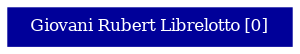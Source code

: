 strict graph grafo1 {
	graph [bb="0,0,136,18", id=grafo1, overlap=False];
	node [label="\N", fontsize=8, shape=rectangle, style=filled];
	0 [label="Giovani Rubert Librelotto [0]", URL="http://lattes.cnpq.br/0865997296771785", color="#000099", fontcolor="#FFFFFF", height="0.25", pos="68,9", width="1.8889"];
}
